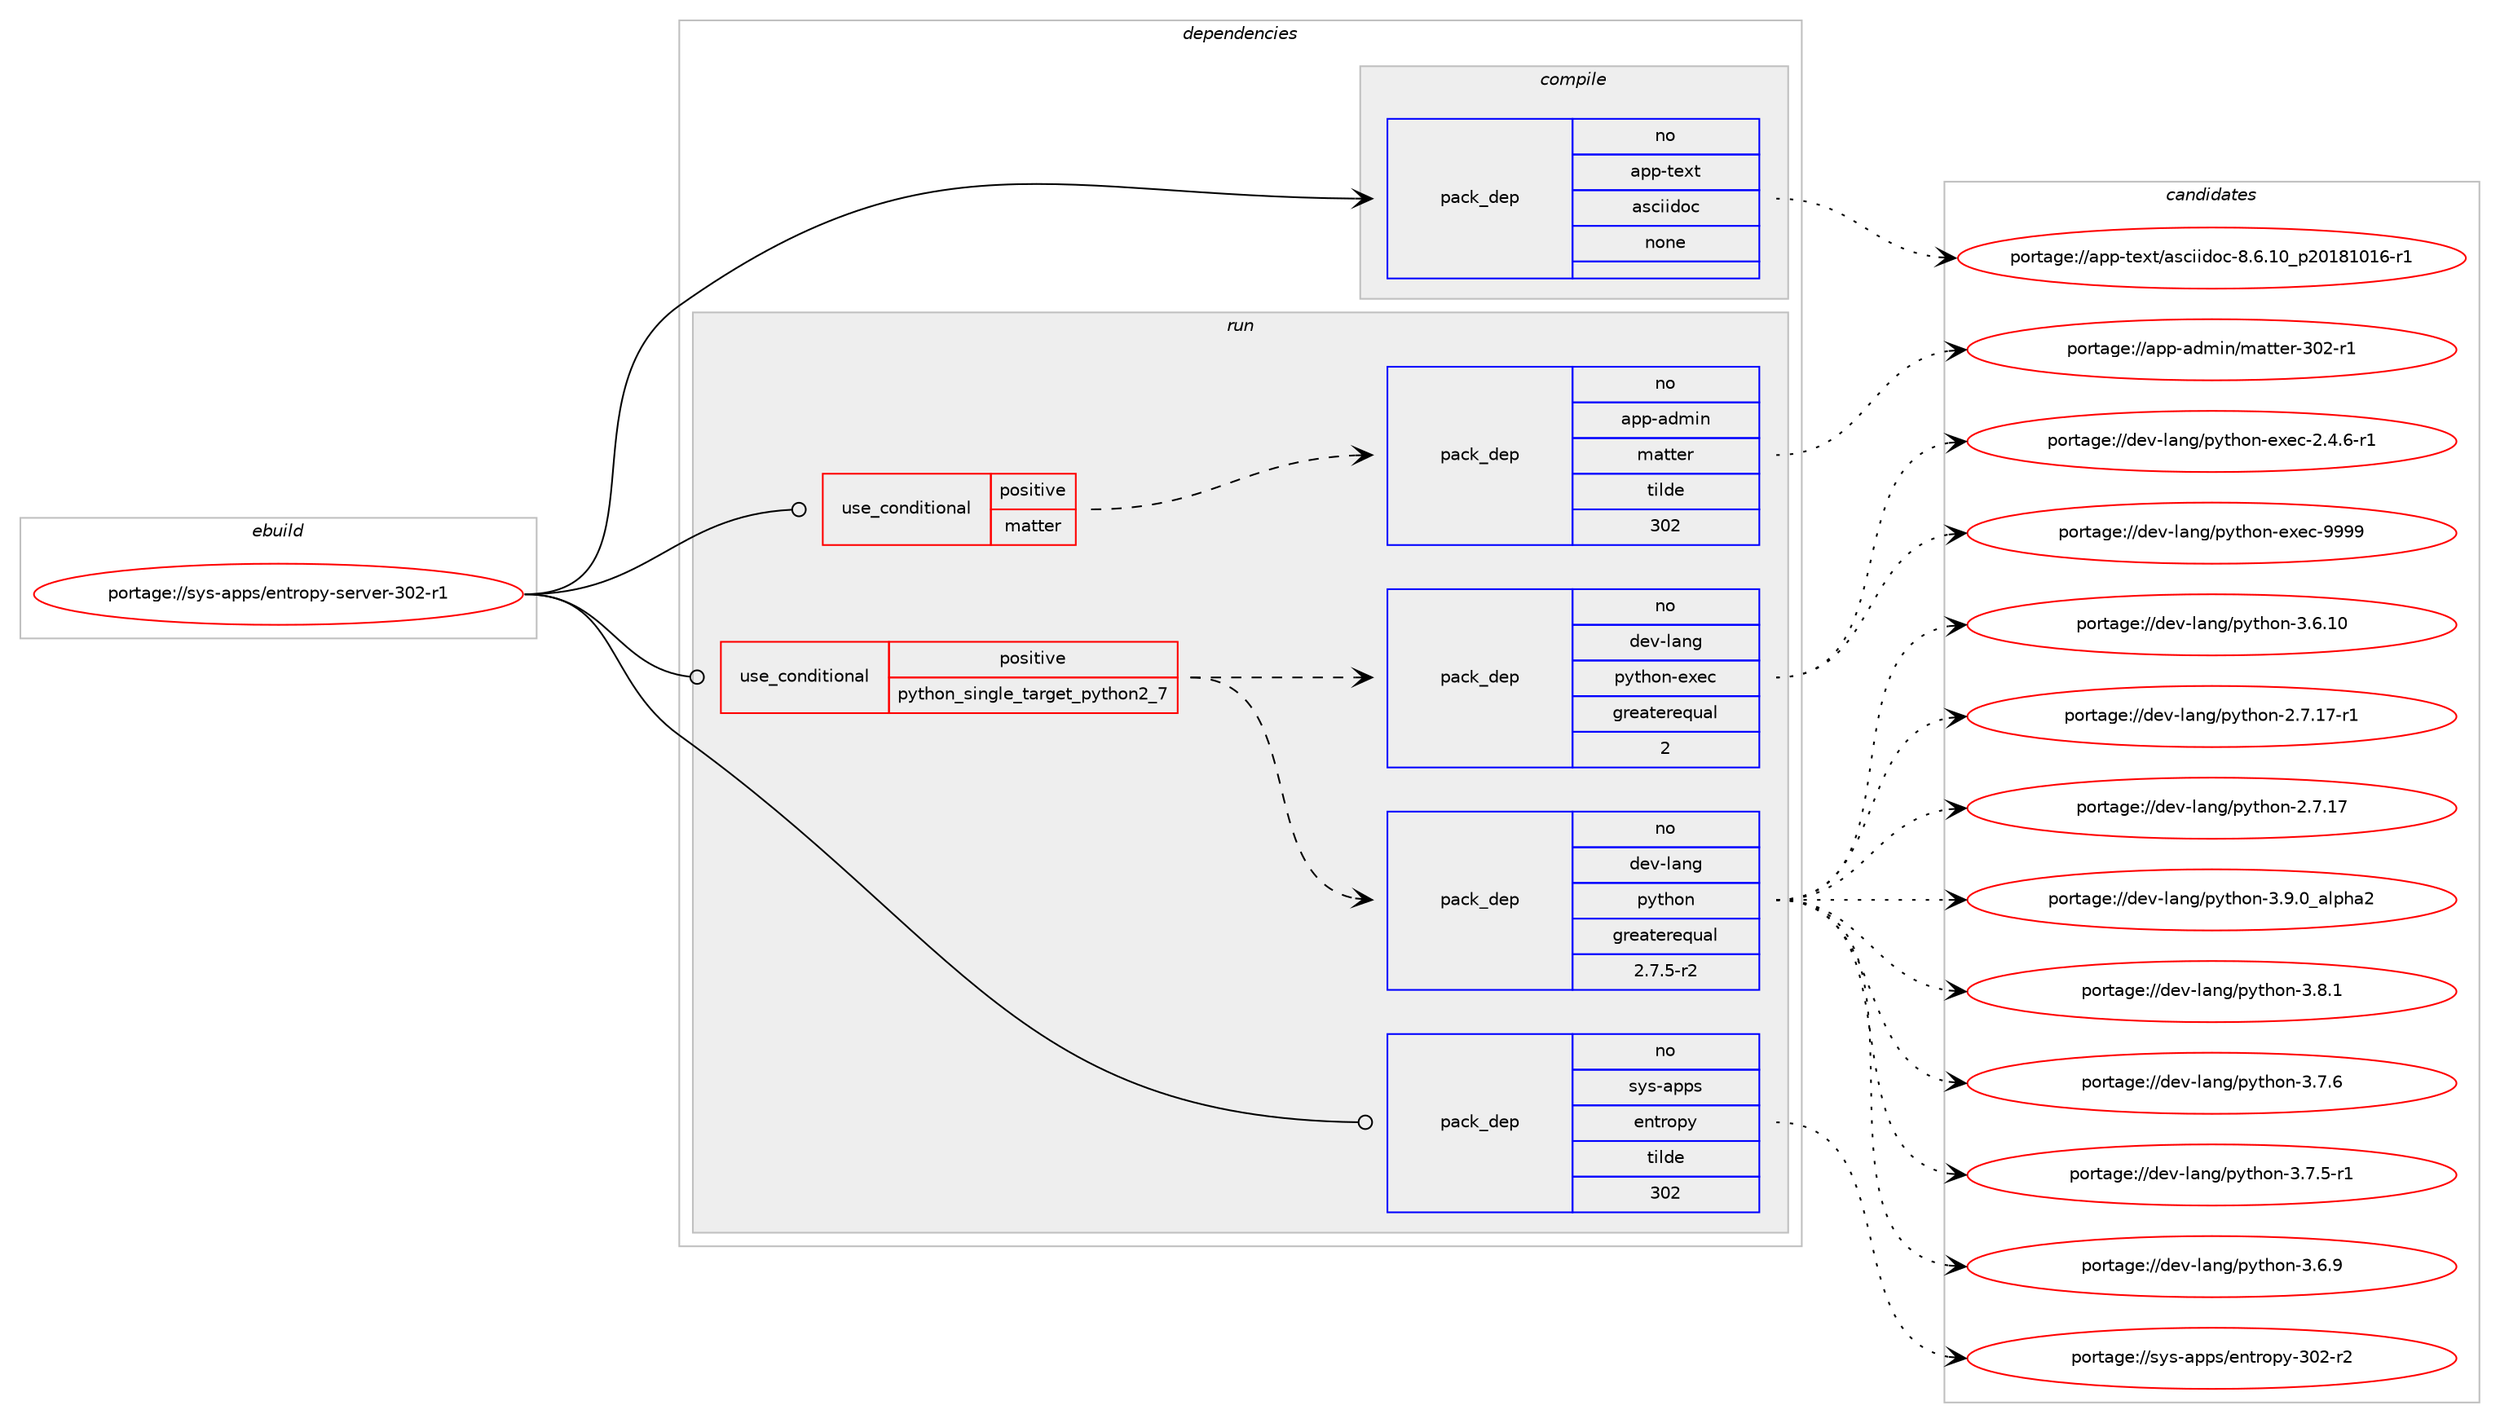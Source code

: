 digraph prolog {

# *************
# Graph options
# *************

newrank=true;
concentrate=true;
compound=true;
graph [rankdir=LR,fontname=Helvetica,fontsize=10,ranksep=1.5];#, ranksep=2.5, nodesep=0.2];
edge  [arrowhead=vee];
node  [fontname=Helvetica,fontsize=10];

# **********
# The ebuild
# **********

subgraph cluster_leftcol {
color=gray;
rank=same;
label=<<i>ebuild</i>>;
id [label="portage://sys-apps/entropy-server-302-r1", color=red, width=4, href="../sys-apps/entropy-server-302-r1.svg"];
}

# ****************
# The dependencies
# ****************

subgraph cluster_midcol {
color=gray;
label=<<i>dependencies</i>>;
subgraph cluster_compile {
fillcolor="#eeeeee";
style=filled;
label=<<i>compile</i>>;
subgraph pack54198 {
dependency71106 [label=<<TABLE BORDER="0" CELLBORDER="1" CELLSPACING="0" CELLPADDING="4" WIDTH="220"><TR><TD ROWSPAN="6" CELLPADDING="30">pack_dep</TD></TR><TR><TD WIDTH="110">no</TD></TR><TR><TD>app-text</TD></TR><TR><TD>asciidoc</TD></TR><TR><TD>none</TD></TR><TR><TD></TD></TR></TABLE>>, shape=none, color=blue];
}
id:e -> dependency71106:w [weight=20,style="solid",arrowhead="vee"];
}
subgraph cluster_compileandrun {
fillcolor="#eeeeee";
style=filled;
label=<<i>compile and run</i>>;
}
subgraph cluster_run {
fillcolor="#eeeeee";
style=filled;
label=<<i>run</i>>;
subgraph cond15541 {
dependency71107 [label=<<TABLE BORDER="0" CELLBORDER="1" CELLSPACING="0" CELLPADDING="4"><TR><TD ROWSPAN="3" CELLPADDING="10">use_conditional</TD></TR><TR><TD>positive</TD></TR><TR><TD>matter</TD></TR></TABLE>>, shape=none, color=red];
subgraph pack54199 {
dependency71108 [label=<<TABLE BORDER="0" CELLBORDER="1" CELLSPACING="0" CELLPADDING="4" WIDTH="220"><TR><TD ROWSPAN="6" CELLPADDING="30">pack_dep</TD></TR><TR><TD WIDTH="110">no</TD></TR><TR><TD>app-admin</TD></TR><TR><TD>matter</TD></TR><TR><TD>tilde</TD></TR><TR><TD>302</TD></TR></TABLE>>, shape=none, color=blue];
}
dependency71107:e -> dependency71108:w [weight=20,style="dashed",arrowhead="vee"];
}
id:e -> dependency71107:w [weight=20,style="solid",arrowhead="odot"];
subgraph cond15542 {
dependency71109 [label=<<TABLE BORDER="0" CELLBORDER="1" CELLSPACING="0" CELLPADDING="4"><TR><TD ROWSPAN="3" CELLPADDING="10">use_conditional</TD></TR><TR><TD>positive</TD></TR><TR><TD>python_single_target_python2_7</TD></TR></TABLE>>, shape=none, color=red];
subgraph pack54200 {
dependency71110 [label=<<TABLE BORDER="0" CELLBORDER="1" CELLSPACING="0" CELLPADDING="4" WIDTH="220"><TR><TD ROWSPAN="6" CELLPADDING="30">pack_dep</TD></TR><TR><TD WIDTH="110">no</TD></TR><TR><TD>dev-lang</TD></TR><TR><TD>python</TD></TR><TR><TD>greaterequal</TD></TR><TR><TD>2.7.5-r2</TD></TR></TABLE>>, shape=none, color=blue];
}
dependency71109:e -> dependency71110:w [weight=20,style="dashed",arrowhead="vee"];
subgraph pack54201 {
dependency71111 [label=<<TABLE BORDER="0" CELLBORDER="1" CELLSPACING="0" CELLPADDING="4" WIDTH="220"><TR><TD ROWSPAN="6" CELLPADDING="30">pack_dep</TD></TR><TR><TD WIDTH="110">no</TD></TR><TR><TD>dev-lang</TD></TR><TR><TD>python-exec</TD></TR><TR><TD>greaterequal</TD></TR><TR><TD>2</TD></TR></TABLE>>, shape=none, color=blue];
}
dependency71109:e -> dependency71111:w [weight=20,style="dashed",arrowhead="vee"];
}
id:e -> dependency71109:w [weight=20,style="solid",arrowhead="odot"];
subgraph pack54202 {
dependency71112 [label=<<TABLE BORDER="0" CELLBORDER="1" CELLSPACING="0" CELLPADDING="4" WIDTH="220"><TR><TD ROWSPAN="6" CELLPADDING="30">pack_dep</TD></TR><TR><TD WIDTH="110">no</TD></TR><TR><TD>sys-apps</TD></TR><TR><TD>entropy</TD></TR><TR><TD>tilde</TD></TR><TR><TD>302</TD></TR></TABLE>>, shape=none, color=blue];
}
id:e -> dependency71112:w [weight=20,style="solid",arrowhead="odot"];
}
}

# **************
# The candidates
# **************

subgraph cluster_choices {
rank=same;
color=gray;
label=<<i>candidates</i>>;

subgraph choice54198 {
color=black;
nodesep=1;
choice971121124511610112011647971159910510510011199455646544649489511250484956494849544511449 [label="portage://app-text/asciidoc-8.6.10_p20181016-r1", color=red, width=4,href="../app-text/asciidoc-8.6.10_p20181016-r1.svg"];
dependency71106:e -> choice971121124511610112011647971159910510510011199455646544649489511250484956494849544511449:w [style=dotted,weight="100"];
}
subgraph choice54199 {
color=black;
nodesep=1;
choice9711211245971001091051104710997116116101114455148504511449 [label="portage://app-admin/matter-302-r1", color=red, width=4,href="../app-admin/matter-302-r1.svg"];
dependency71108:e -> choice9711211245971001091051104710997116116101114455148504511449:w [style=dotted,weight="100"];
}
subgraph choice54200 {
color=black;
nodesep=1;
choice10010111845108971101034711212111610411111045514657464895971081121049750 [label="portage://dev-lang/python-3.9.0_alpha2", color=red, width=4,href="../dev-lang/python-3.9.0_alpha2.svg"];
choice100101118451089711010347112121116104111110455146564649 [label="portage://dev-lang/python-3.8.1", color=red, width=4,href="../dev-lang/python-3.8.1.svg"];
choice100101118451089711010347112121116104111110455146554654 [label="portage://dev-lang/python-3.7.6", color=red, width=4,href="../dev-lang/python-3.7.6.svg"];
choice1001011184510897110103471121211161041111104551465546534511449 [label="portage://dev-lang/python-3.7.5-r1", color=red, width=4,href="../dev-lang/python-3.7.5-r1.svg"];
choice100101118451089711010347112121116104111110455146544657 [label="portage://dev-lang/python-3.6.9", color=red, width=4,href="../dev-lang/python-3.6.9.svg"];
choice10010111845108971101034711212111610411111045514654464948 [label="portage://dev-lang/python-3.6.10", color=red, width=4,href="../dev-lang/python-3.6.10.svg"];
choice100101118451089711010347112121116104111110455046554649554511449 [label="portage://dev-lang/python-2.7.17-r1", color=red, width=4,href="../dev-lang/python-2.7.17-r1.svg"];
choice10010111845108971101034711212111610411111045504655464955 [label="portage://dev-lang/python-2.7.17", color=red, width=4,href="../dev-lang/python-2.7.17.svg"];
dependency71110:e -> choice10010111845108971101034711212111610411111045514657464895971081121049750:w [style=dotted,weight="100"];
dependency71110:e -> choice100101118451089711010347112121116104111110455146564649:w [style=dotted,weight="100"];
dependency71110:e -> choice100101118451089711010347112121116104111110455146554654:w [style=dotted,weight="100"];
dependency71110:e -> choice1001011184510897110103471121211161041111104551465546534511449:w [style=dotted,weight="100"];
dependency71110:e -> choice100101118451089711010347112121116104111110455146544657:w [style=dotted,weight="100"];
dependency71110:e -> choice10010111845108971101034711212111610411111045514654464948:w [style=dotted,weight="100"];
dependency71110:e -> choice100101118451089711010347112121116104111110455046554649554511449:w [style=dotted,weight="100"];
dependency71110:e -> choice10010111845108971101034711212111610411111045504655464955:w [style=dotted,weight="100"];
}
subgraph choice54201 {
color=black;
nodesep=1;
choice10010111845108971101034711212111610411111045101120101994557575757 [label="portage://dev-lang/python-exec-9999", color=red, width=4,href="../dev-lang/python-exec-9999.svg"];
choice10010111845108971101034711212111610411111045101120101994550465246544511449 [label="portage://dev-lang/python-exec-2.4.6-r1", color=red, width=4,href="../dev-lang/python-exec-2.4.6-r1.svg"];
dependency71111:e -> choice10010111845108971101034711212111610411111045101120101994557575757:w [style=dotted,weight="100"];
dependency71111:e -> choice10010111845108971101034711212111610411111045101120101994550465246544511449:w [style=dotted,weight="100"];
}
subgraph choice54202 {
color=black;
nodesep=1;
choice115121115459711211211547101110116114111112121455148504511450 [label="portage://sys-apps/entropy-302-r2", color=red, width=4,href="../sys-apps/entropy-302-r2.svg"];
dependency71112:e -> choice115121115459711211211547101110116114111112121455148504511450:w [style=dotted,weight="100"];
}
}

}
